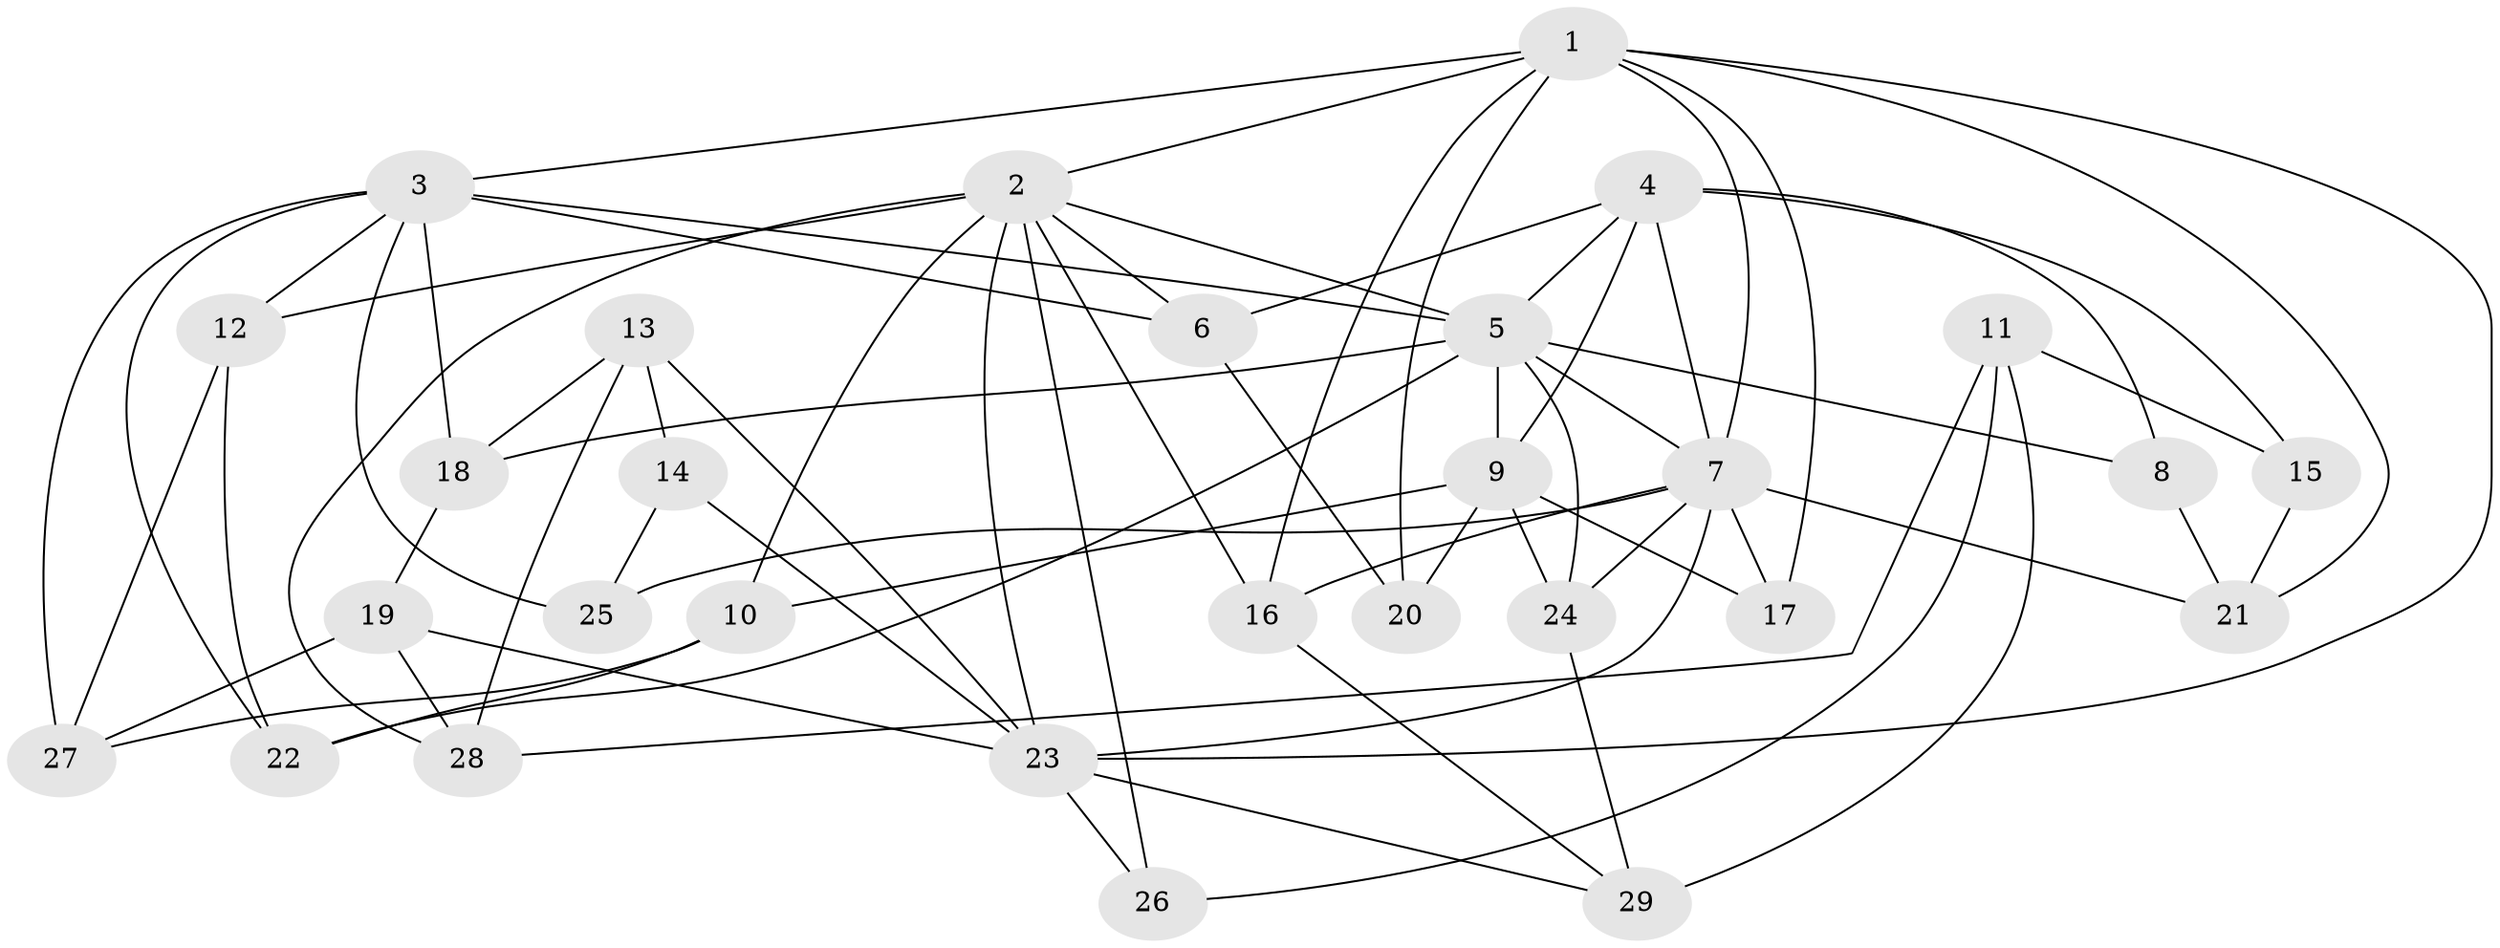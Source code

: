 // original degree distribution, {4: 1.0}
// Generated by graph-tools (version 1.1) at 2025/53/03/04/25 22:53:43]
// undirected, 29 vertices, 70 edges
graph export_dot {
  node [color=gray90,style=filled];
  1;
  2;
  3;
  4;
  5;
  6;
  7;
  8;
  9;
  10;
  11;
  12;
  13;
  14;
  15;
  16;
  17;
  18;
  19;
  20;
  21;
  22;
  23;
  24;
  25;
  26;
  27;
  28;
  29;
  1 -- 2 [weight=1.0];
  1 -- 3 [weight=1.0];
  1 -- 7 [weight=1.0];
  1 -- 16 [weight=1.0];
  1 -- 17 [weight=1.0];
  1 -- 20 [weight=2.0];
  1 -- 21 [weight=1.0];
  1 -- 23 [weight=2.0];
  2 -- 5 [weight=1.0];
  2 -- 6 [weight=1.0];
  2 -- 10 [weight=1.0];
  2 -- 12 [weight=1.0];
  2 -- 16 [weight=1.0];
  2 -- 23 [weight=1.0];
  2 -- 26 [weight=2.0];
  2 -- 28 [weight=1.0];
  3 -- 5 [weight=2.0];
  3 -- 6 [weight=1.0];
  3 -- 12 [weight=1.0];
  3 -- 18 [weight=1.0];
  3 -- 22 [weight=1.0];
  3 -- 25 [weight=2.0];
  3 -- 27 [weight=1.0];
  4 -- 5 [weight=1.0];
  4 -- 6 [weight=1.0];
  4 -- 7 [weight=3.0];
  4 -- 8 [weight=1.0];
  4 -- 9 [weight=2.0];
  4 -- 15 [weight=2.0];
  5 -- 7 [weight=1.0];
  5 -- 8 [weight=2.0];
  5 -- 9 [weight=2.0];
  5 -- 18 [weight=1.0];
  5 -- 22 [weight=1.0];
  5 -- 24 [weight=1.0];
  6 -- 20 [weight=1.0];
  7 -- 16 [weight=1.0];
  7 -- 17 [weight=2.0];
  7 -- 21 [weight=1.0];
  7 -- 23 [weight=1.0];
  7 -- 24 [weight=1.0];
  7 -- 25 [weight=1.0];
  8 -- 21 [weight=1.0];
  9 -- 10 [weight=1.0];
  9 -- 17 [weight=1.0];
  9 -- 20 [weight=1.0];
  9 -- 24 [weight=1.0];
  10 -- 22 [weight=1.0];
  10 -- 27 [weight=1.0];
  11 -- 15 [weight=1.0];
  11 -- 26 [weight=1.0];
  11 -- 28 [weight=1.0];
  11 -- 29 [weight=1.0];
  12 -- 22 [weight=1.0];
  12 -- 27 [weight=1.0];
  13 -- 14 [weight=1.0];
  13 -- 18 [weight=1.0];
  13 -- 23 [weight=1.0];
  13 -- 28 [weight=1.0];
  14 -- 23 [weight=2.0];
  14 -- 25 [weight=1.0];
  15 -- 21 [weight=1.0];
  16 -- 29 [weight=1.0];
  18 -- 19 [weight=1.0];
  19 -- 23 [weight=1.0];
  19 -- 27 [weight=1.0];
  19 -- 28 [weight=1.0];
  23 -- 26 [weight=1.0];
  23 -- 29 [weight=1.0];
  24 -- 29 [weight=1.0];
}
